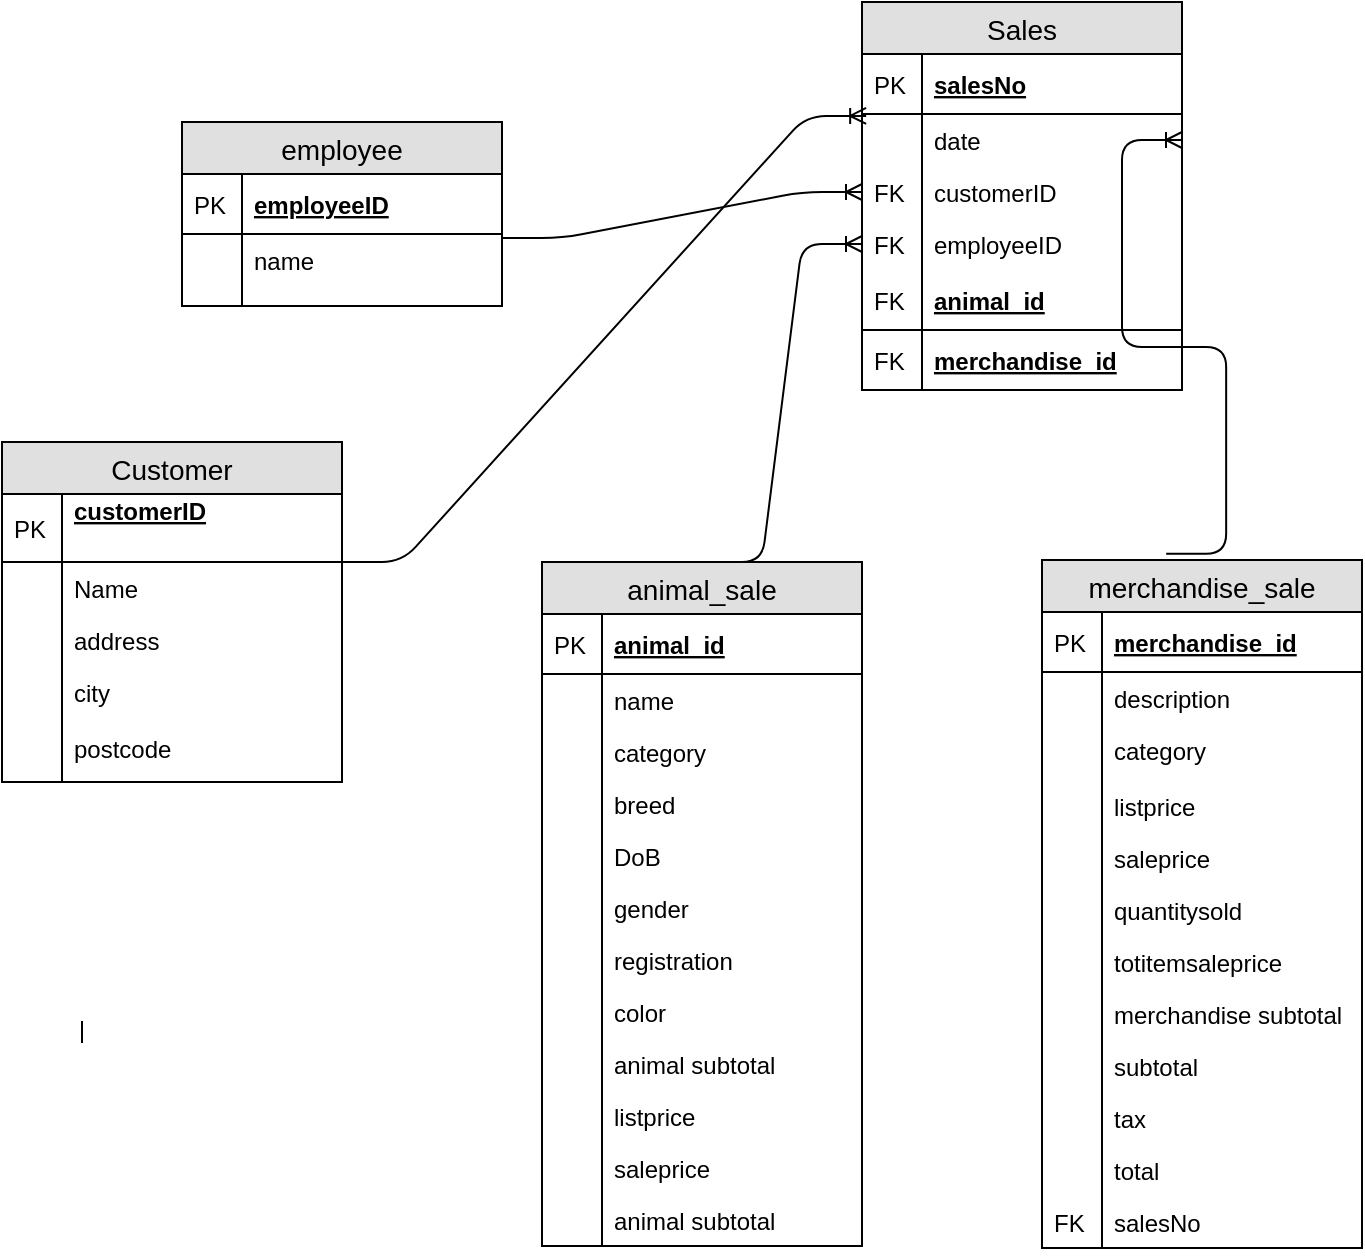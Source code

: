 <mxfile version="12.5.3" type="device"><diagram id="j_NuL5c5uJ3YKDHgTJlL" name="Page-1"><mxGraphModel dx="1043" dy="703" grid="1" gridSize="10" guides="1" tooltips="1" connect="1" arrows="1" fold="1" page="1" pageScale="1" pageWidth="827" pageHeight="1169" math="0" shadow="0"><root><mxCell id="0"/><mxCell id="1" parent="0"/><mxCell id="MRcP5F7fg_fLgeBPVOdE-1" value="Sales" style="swimlane;fontStyle=0;childLayout=stackLayout;horizontal=1;startSize=26;fillColor=#e0e0e0;horizontalStack=0;resizeParent=1;resizeParentMax=0;resizeLast=0;collapsible=1;marginBottom=0;swimlaneFillColor=#ffffff;align=center;fontSize=14;" parent="1" vertex="1"><mxGeometry x="480" y="10" width="160" height="194" as="geometry"/></mxCell><mxCell id="MRcP5F7fg_fLgeBPVOdE-2" value="salesNo" style="shape=partialRectangle;top=0;left=0;right=0;bottom=1;align=left;verticalAlign=middle;fillColor=none;spacingLeft=34;spacingRight=4;overflow=hidden;rotatable=0;points=[[0,0.5],[1,0.5]];portConstraint=eastwest;dropTarget=0;fontStyle=5;fontSize=12;" parent="MRcP5F7fg_fLgeBPVOdE-1" vertex="1"><mxGeometry y="26" width="160" height="30" as="geometry"/></mxCell><mxCell id="MRcP5F7fg_fLgeBPVOdE-3" value="PK" style="shape=partialRectangle;top=0;left=0;bottom=0;fillColor=none;align=left;verticalAlign=middle;spacingLeft=4;spacingRight=4;overflow=hidden;rotatable=0;points=[];portConstraint=eastwest;part=1;fontSize=12;" parent="MRcP5F7fg_fLgeBPVOdE-2" vertex="1" connectable="0"><mxGeometry width="30" height="30" as="geometry"/></mxCell><mxCell id="MRcP5F7fg_fLgeBPVOdE-4" value="date" style="shape=partialRectangle;top=0;left=0;right=0;bottom=0;align=left;verticalAlign=top;fillColor=none;spacingLeft=34;spacingRight=4;overflow=hidden;rotatable=0;points=[[0,0.5],[1,0.5]];portConstraint=eastwest;dropTarget=0;fontSize=12;" parent="MRcP5F7fg_fLgeBPVOdE-1" vertex="1"><mxGeometry y="56" width="160" height="26" as="geometry"/></mxCell><mxCell id="MRcP5F7fg_fLgeBPVOdE-5" value="" style="shape=partialRectangle;top=0;left=0;bottom=0;fillColor=none;align=left;verticalAlign=top;spacingLeft=4;spacingRight=4;overflow=hidden;rotatable=0;points=[];portConstraint=eastwest;part=1;fontSize=12;" parent="MRcP5F7fg_fLgeBPVOdE-4" vertex="1" connectable="0"><mxGeometry width="30" height="26" as="geometry"/></mxCell><mxCell id="MRcP5F7fg_fLgeBPVOdE-114" value="customerID" style="shape=partialRectangle;top=0;left=0;right=0;bottom=0;align=left;verticalAlign=top;fillColor=none;spacingLeft=34;spacingRight=4;overflow=hidden;rotatable=0;points=[[0,0.5],[1,0.5]];portConstraint=eastwest;dropTarget=0;fontSize=12;" parent="MRcP5F7fg_fLgeBPVOdE-1" vertex="1"><mxGeometry y="82" width="160" height="26" as="geometry"/></mxCell><mxCell id="MRcP5F7fg_fLgeBPVOdE-115" value="FK" style="shape=partialRectangle;top=0;left=0;bottom=0;fillColor=none;align=left;verticalAlign=top;spacingLeft=4;spacingRight=4;overflow=hidden;rotatable=0;points=[];portConstraint=eastwest;part=1;fontSize=12;" parent="MRcP5F7fg_fLgeBPVOdE-114" vertex="1" connectable="0"><mxGeometry width="30" height="26" as="geometry"/></mxCell><mxCell id="MRcP5F7fg_fLgeBPVOdE-117" value="employeeID" style="shape=partialRectangle;top=0;left=0;right=0;bottom=0;align=left;verticalAlign=top;fillColor=none;spacingLeft=34;spacingRight=4;overflow=hidden;rotatable=0;points=[[0,0.5],[1,0.5]];portConstraint=eastwest;dropTarget=0;fontSize=12;" parent="MRcP5F7fg_fLgeBPVOdE-1" vertex="1"><mxGeometry y="108" width="160" height="26" as="geometry"/></mxCell><mxCell id="MRcP5F7fg_fLgeBPVOdE-118" value="FK" style="shape=partialRectangle;top=0;left=0;bottom=0;fillColor=none;align=left;verticalAlign=top;spacingLeft=4;spacingRight=4;overflow=hidden;rotatable=0;points=[];portConstraint=eastwest;part=1;fontSize=12;" parent="MRcP5F7fg_fLgeBPVOdE-117" vertex="1" connectable="0"><mxGeometry width="30" height="26" as="geometry"/></mxCell><mxCell id="c652WcwLyMARkClxKuyc-3" value="animal_id" style="shape=partialRectangle;top=0;left=0;right=0;bottom=1;align=left;verticalAlign=middle;fillColor=none;spacingLeft=34;spacingRight=4;overflow=hidden;rotatable=0;points=[[0,0.5],[1,0.5]];portConstraint=eastwest;dropTarget=0;fontStyle=5;fontSize=12;" vertex="1" parent="MRcP5F7fg_fLgeBPVOdE-1"><mxGeometry y="134" width="160" height="30" as="geometry"/></mxCell><mxCell id="c652WcwLyMARkClxKuyc-4" value="FK" style="shape=partialRectangle;top=0;left=0;bottom=0;fillColor=none;align=left;verticalAlign=middle;spacingLeft=4;spacingRight=4;overflow=hidden;rotatable=0;points=[];portConstraint=eastwest;part=1;fontSize=12;" vertex="1" connectable="0" parent="c652WcwLyMARkClxKuyc-3"><mxGeometry width="30" height="30" as="geometry"/></mxCell><mxCell id="c652WcwLyMARkClxKuyc-5" value="merchandise_id" style="shape=partialRectangle;top=0;left=0;right=0;bottom=1;align=left;verticalAlign=middle;fillColor=none;spacingLeft=34;spacingRight=4;overflow=hidden;rotatable=0;points=[[0,0.5],[1,0.5]];portConstraint=eastwest;dropTarget=0;fontStyle=5;fontSize=12;" vertex="1" parent="MRcP5F7fg_fLgeBPVOdE-1"><mxGeometry y="164" width="160" height="30" as="geometry"/></mxCell><mxCell id="c652WcwLyMARkClxKuyc-6" value="FK" style="shape=partialRectangle;top=0;left=0;bottom=0;fillColor=none;align=left;verticalAlign=middle;spacingLeft=4;spacingRight=4;overflow=hidden;rotatable=0;points=[];portConstraint=eastwest;part=1;fontSize=12;" vertex="1" connectable="0" parent="c652WcwLyMARkClxKuyc-5"><mxGeometry width="30" height="30" as="geometry"/></mxCell><mxCell id="MRcP5F7fg_fLgeBPVOdE-12" value="Customer" style="swimlane;fontStyle=0;childLayout=stackLayout;horizontal=1;startSize=26;fillColor=#e0e0e0;horizontalStack=0;resizeParent=1;resizeParentMax=0;resizeLast=0;collapsible=1;marginBottom=0;swimlaneFillColor=#ffffff;align=center;fontSize=14;" parent="1" vertex="1"><mxGeometry x="50" y="230" width="170" height="170" as="geometry"/></mxCell><mxCell id="MRcP5F7fg_fLgeBPVOdE-13" value="customerID&#10;&#10;" style="shape=partialRectangle;top=0;left=0;right=0;bottom=1;align=left;verticalAlign=middle;fillColor=none;spacingLeft=34;spacingRight=4;overflow=hidden;rotatable=0;points=[[0,0.5],[1,0.5]];portConstraint=eastwest;dropTarget=0;fontStyle=5;fontSize=12;" parent="MRcP5F7fg_fLgeBPVOdE-12" vertex="1"><mxGeometry y="26" width="170" height="34" as="geometry"/></mxCell><mxCell id="MRcP5F7fg_fLgeBPVOdE-14" value="PK" style="shape=partialRectangle;top=0;left=0;bottom=0;fillColor=none;align=left;verticalAlign=middle;spacingLeft=4;spacingRight=4;overflow=hidden;rotatable=0;points=[];portConstraint=eastwest;part=1;fontSize=12;" parent="MRcP5F7fg_fLgeBPVOdE-13" vertex="1" connectable="0"><mxGeometry width="30" height="34" as="geometry"/></mxCell><mxCell id="MRcP5F7fg_fLgeBPVOdE-15" value="Name&#10;&#10;" style="shape=partialRectangle;top=0;left=0;right=0;bottom=0;align=left;verticalAlign=top;fillColor=none;spacingLeft=34;spacingRight=4;overflow=hidden;rotatable=0;points=[[0,0.5],[1,0.5]];portConstraint=eastwest;dropTarget=0;fontSize=12;" parent="MRcP5F7fg_fLgeBPVOdE-12" vertex="1"><mxGeometry y="60" width="170" height="26" as="geometry"/></mxCell><mxCell id="MRcP5F7fg_fLgeBPVOdE-16" value="" style="shape=partialRectangle;top=0;left=0;bottom=0;fillColor=none;align=left;verticalAlign=top;spacingLeft=4;spacingRight=4;overflow=hidden;rotatable=0;points=[];portConstraint=eastwest;part=1;fontSize=12;" parent="MRcP5F7fg_fLgeBPVOdE-15" vertex="1" connectable="0"><mxGeometry width="30" height="26" as="geometry"/></mxCell><mxCell id="MRcP5F7fg_fLgeBPVOdE-17" value="address" style="shape=partialRectangle;top=0;left=0;right=0;bottom=0;align=left;verticalAlign=top;fillColor=none;spacingLeft=34;spacingRight=4;overflow=hidden;rotatable=0;points=[[0,0.5],[1,0.5]];portConstraint=eastwest;dropTarget=0;fontSize=12;" parent="MRcP5F7fg_fLgeBPVOdE-12" vertex="1"><mxGeometry y="86" width="170" height="26" as="geometry"/></mxCell><mxCell id="MRcP5F7fg_fLgeBPVOdE-18" value="" style="shape=partialRectangle;top=0;left=0;bottom=0;fillColor=none;align=left;verticalAlign=top;spacingLeft=4;spacingRight=4;overflow=hidden;rotatable=0;points=[];portConstraint=eastwest;part=1;fontSize=12;" parent="MRcP5F7fg_fLgeBPVOdE-17" vertex="1" connectable="0"><mxGeometry width="30" height="26" as="geometry"/></mxCell><mxCell id="MRcP5F7fg_fLgeBPVOdE-19" value="city&#10;&#10;postcode" style="shape=partialRectangle;top=0;left=0;right=0;bottom=0;align=left;verticalAlign=top;fillColor=none;spacingLeft=34;spacingRight=4;overflow=hidden;rotatable=0;points=[[0,0.5],[1,0.5]];portConstraint=eastwest;dropTarget=0;fontSize=12;" parent="MRcP5F7fg_fLgeBPVOdE-12" vertex="1"><mxGeometry y="112" width="170" height="58" as="geometry"/></mxCell><mxCell id="MRcP5F7fg_fLgeBPVOdE-20" value="" style="shape=partialRectangle;top=0;left=0;bottom=0;fillColor=none;align=left;verticalAlign=top;spacingLeft=4;spacingRight=4;overflow=hidden;rotatable=0;points=[];portConstraint=eastwest;part=1;fontSize=12;" parent="MRcP5F7fg_fLgeBPVOdE-19" vertex="1" connectable="0"><mxGeometry width="30" height="58" as="geometry"/></mxCell><mxCell id="MRcP5F7fg_fLgeBPVOdE-21" value="" style="shape=partialRectangle;top=0;left=0;right=0;bottom=0;align=left;verticalAlign=top;fillColor=none;spacingLeft=34;spacingRight=4;overflow=hidden;rotatable=0;points=[[0,0.5],[1,0.5]];portConstraint=eastwest;dropTarget=0;fontSize=12;" parent="1" vertex="1"><mxGeometry x="60" y="520" width="170" height="10" as="geometry"/></mxCell><mxCell id="MRcP5F7fg_fLgeBPVOdE-22" value="" style="shape=partialRectangle;top=0;left=0;bottom=0;fillColor=none;align=left;verticalAlign=top;spacingLeft=4;spacingRight=4;overflow=hidden;rotatable=0;points=[];portConstraint=eastwest;part=1;fontSize=12;" parent="MRcP5F7fg_fLgeBPVOdE-21" vertex="1" connectable="0"><mxGeometry width="30" height="10" as="geometry"/></mxCell><object label="employee" dd="" adfdf="" id="MRcP5F7fg_fLgeBPVOdE-26"><mxCell style="swimlane;fontStyle=0;childLayout=stackLayout;horizontal=1;startSize=26;fillColor=#e0e0e0;horizontalStack=0;resizeParent=1;resizeParentMax=0;resizeLast=0;collapsible=1;marginBottom=0;swimlaneFillColor=#ffffff;align=center;fontSize=14;" parent="1" vertex="1"><mxGeometry x="140" y="70" width="160" height="92" as="geometry"/></mxCell></object><mxCell id="MRcP5F7fg_fLgeBPVOdE-27" value="employeeID" style="shape=partialRectangle;top=0;left=0;right=0;bottom=1;align=left;verticalAlign=middle;fillColor=none;spacingLeft=34;spacingRight=4;overflow=hidden;rotatable=0;points=[[0,0.5],[1,0.5]];portConstraint=eastwest;dropTarget=0;fontStyle=5;fontSize=12;" parent="MRcP5F7fg_fLgeBPVOdE-26" vertex="1"><mxGeometry y="26" width="160" height="30" as="geometry"/></mxCell><mxCell id="MRcP5F7fg_fLgeBPVOdE-28" value="PK" style="shape=partialRectangle;top=0;left=0;bottom=0;fillColor=none;align=left;verticalAlign=middle;spacingLeft=4;spacingRight=4;overflow=hidden;rotatable=0;points=[];portConstraint=eastwest;part=1;fontSize=12;" parent="MRcP5F7fg_fLgeBPVOdE-27" vertex="1" connectable="0"><mxGeometry width="30" height="30" as="geometry"/></mxCell><mxCell id="MRcP5F7fg_fLgeBPVOdE-29" value="name" style="shape=partialRectangle;top=0;left=0;right=0;bottom=0;align=left;verticalAlign=top;fillColor=none;spacingLeft=34;spacingRight=4;overflow=hidden;rotatable=0;points=[[0,0.5],[1,0.5]];portConstraint=eastwest;dropTarget=0;fontSize=12;" parent="MRcP5F7fg_fLgeBPVOdE-26" vertex="1"><mxGeometry y="56" width="160" height="26" as="geometry"/></mxCell><mxCell id="MRcP5F7fg_fLgeBPVOdE-30" value="" style="shape=partialRectangle;top=0;left=0;bottom=0;fillColor=none;align=left;verticalAlign=top;spacingLeft=4;spacingRight=4;overflow=hidden;rotatable=0;points=[];portConstraint=eastwest;part=1;fontSize=12;" parent="MRcP5F7fg_fLgeBPVOdE-29" vertex="1" connectable="0"><mxGeometry width="30" height="26" as="geometry"/></mxCell><mxCell id="MRcP5F7fg_fLgeBPVOdE-35" value="" style="shape=partialRectangle;top=0;left=0;right=0;bottom=0;align=left;verticalAlign=top;fillColor=none;spacingLeft=34;spacingRight=4;overflow=hidden;rotatable=0;points=[[0,0.5],[1,0.5]];portConstraint=eastwest;dropTarget=0;fontSize=12;" parent="MRcP5F7fg_fLgeBPVOdE-26" vertex="1"><mxGeometry y="82" width="160" height="10" as="geometry"/></mxCell><mxCell id="MRcP5F7fg_fLgeBPVOdE-36" value="" style="shape=partialRectangle;top=0;left=0;bottom=0;fillColor=none;align=left;verticalAlign=top;spacingLeft=4;spacingRight=4;overflow=hidden;rotatable=0;points=[];portConstraint=eastwest;part=1;fontSize=12;" parent="MRcP5F7fg_fLgeBPVOdE-35" vertex="1" connectable="0"><mxGeometry width="30" height="10" as="geometry"/></mxCell><mxCell id="MRcP5F7fg_fLgeBPVOdE-37" value="animal_sale" style="swimlane;fontStyle=0;childLayout=stackLayout;horizontal=1;startSize=26;fillColor=#e0e0e0;horizontalStack=0;resizeParent=1;resizeParentMax=0;resizeLast=0;collapsible=1;marginBottom=0;swimlaneFillColor=#ffffff;align=center;fontSize=14;" parent="1" vertex="1"><mxGeometry x="320" y="290" width="160" height="342" as="geometry"/></mxCell><mxCell id="MRcP5F7fg_fLgeBPVOdE-38" value="animal_id" style="shape=partialRectangle;top=0;left=0;right=0;bottom=1;align=left;verticalAlign=middle;fillColor=none;spacingLeft=34;spacingRight=4;overflow=hidden;rotatable=0;points=[[0,0.5],[1,0.5]];portConstraint=eastwest;dropTarget=0;fontStyle=5;fontSize=12;" parent="MRcP5F7fg_fLgeBPVOdE-37" vertex="1"><mxGeometry y="26" width="160" height="30" as="geometry"/></mxCell><mxCell id="MRcP5F7fg_fLgeBPVOdE-39" value="PK" style="shape=partialRectangle;top=0;left=0;bottom=0;fillColor=none;align=left;verticalAlign=middle;spacingLeft=4;spacingRight=4;overflow=hidden;rotatable=0;points=[];portConstraint=eastwest;part=1;fontSize=12;" parent="MRcP5F7fg_fLgeBPVOdE-38" vertex="1" connectable="0"><mxGeometry width="30" height="30" as="geometry"/></mxCell><mxCell id="MRcP5F7fg_fLgeBPVOdE-40" value="name" style="shape=partialRectangle;top=0;left=0;right=0;bottom=0;align=left;verticalAlign=top;fillColor=none;spacingLeft=34;spacingRight=4;overflow=hidden;rotatable=0;points=[[0,0.5],[1,0.5]];portConstraint=eastwest;dropTarget=0;fontSize=12;" parent="MRcP5F7fg_fLgeBPVOdE-37" vertex="1"><mxGeometry y="56" width="160" height="26" as="geometry"/></mxCell><mxCell id="MRcP5F7fg_fLgeBPVOdE-41" value="" style="shape=partialRectangle;top=0;left=0;bottom=0;fillColor=none;align=left;verticalAlign=top;spacingLeft=4;spacingRight=4;overflow=hidden;rotatable=0;points=[];portConstraint=eastwest;part=1;fontSize=12;" parent="MRcP5F7fg_fLgeBPVOdE-40" vertex="1" connectable="0"><mxGeometry width="30" height="26" as="geometry"/></mxCell><mxCell id="MRcP5F7fg_fLgeBPVOdE-42" value="category" style="shape=partialRectangle;top=0;left=0;right=0;bottom=0;align=left;verticalAlign=top;fillColor=none;spacingLeft=34;spacingRight=4;overflow=hidden;rotatable=0;points=[[0,0.5],[1,0.5]];portConstraint=eastwest;dropTarget=0;fontSize=12;" parent="MRcP5F7fg_fLgeBPVOdE-37" vertex="1"><mxGeometry y="82" width="160" height="26" as="geometry"/></mxCell><mxCell id="MRcP5F7fg_fLgeBPVOdE-43" value="" style="shape=partialRectangle;top=0;left=0;bottom=0;fillColor=none;align=left;verticalAlign=top;spacingLeft=4;spacingRight=4;overflow=hidden;rotatable=0;points=[];portConstraint=eastwest;part=1;fontSize=12;" parent="MRcP5F7fg_fLgeBPVOdE-42" vertex="1" connectable="0"><mxGeometry width="30" height="26" as="geometry"/></mxCell><mxCell id="MRcP5F7fg_fLgeBPVOdE-44" value="breed" style="shape=partialRectangle;top=0;left=0;right=0;bottom=0;align=left;verticalAlign=top;fillColor=none;spacingLeft=34;spacingRight=4;overflow=hidden;rotatable=0;points=[[0,0.5],[1,0.5]];portConstraint=eastwest;dropTarget=0;fontSize=12;" parent="MRcP5F7fg_fLgeBPVOdE-37" vertex="1"><mxGeometry y="108" width="160" height="26" as="geometry"/></mxCell><mxCell id="MRcP5F7fg_fLgeBPVOdE-45" value="" style="shape=partialRectangle;top=0;left=0;bottom=0;fillColor=none;align=left;verticalAlign=top;spacingLeft=4;spacingRight=4;overflow=hidden;rotatable=0;points=[];portConstraint=eastwest;part=1;fontSize=12;" parent="MRcP5F7fg_fLgeBPVOdE-44" vertex="1" connectable="0"><mxGeometry width="30" height="26" as="geometry"/></mxCell><mxCell id="MRcP5F7fg_fLgeBPVOdE-48" value="DoB" style="shape=partialRectangle;top=0;left=0;right=0;bottom=0;align=left;verticalAlign=top;fillColor=none;spacingLeft=34;spacingRight=4;overflow=hidden;rotatable=0;points=[[0,0.5],[1,0.5]];portConstraint=eastwest;dropTarget=0;fontSize=12;" parent="MRcP5F7fg_fLgeBPVOdE-37" vertex="1"><mxGeometry y="134" width="160" height="26" as="geometry"/></mxCell><mxCell id="MRcP5F7fg_fLgeBPVOdE-49" value="" style="shape=partialRectangle;top=0;left=0;bottom=0;fillColor=none;align=left;verticalAlign=top;spacingLeft=4;spacingRight=4;overflow=hidden;rotatable=0;points=[];portConstraint=eastwest;part=1;fontSize=12;" parent="MRcP5F7fg_fLgeBPVOdE-48" vertex="1" connectable="0"><mxGeometry width="30" height="26" as="geometry"/></mxCell><mxCell id="MRcP5F7fg_fLgeBPVOdE-54" value="gender" style="shape=partialRectangle;top=0;left=0;right=0;bottom=0;align=left;verticalAlign=top;fillColor=none;spacingLeft=34;spacingRight=4;overflow=hidden;rotatable=0;points=[[0,0.5],[1,0.5]];portConstraint=eastwest;dropTarget=0;fontSize=12;" parent="MRcP5F7fg_fLgeBPVOdE-37" vertex="1"><mxGeometry y="160" width="160" height="26" as="geometry"/></mxCell><mxCell id="MRcP5F7fg_fLgeBPVOdE-55" value="" style="shape=partialRectangle;top=0;left=0;bottom=0;fillColor=none;align=left;verticalAlign=top;spacingLeft=4;spacingRight=4;overflow=hidden;rotatable=0;points=[];portConstraint=eastwest;part=1;fontSize=12;" parent="MRcP5F7fg_fLgeBPVOdE-54" vertex="1" connectable="0"><mxGeometry width="30" height="26" as="geometry"/></mxCell><mxCell id="MRcP5F7fg_fLgeBPVOdE-52" value="registration" style="shape=partialRectangle;top=0;left=0;right=0;bottom=0;align=left;verticalAlign=top;fillColor=none;spacingLeft=34;spacingRight=4;overflow=hidden;rotatable=0;points=[[0,0.5],[1,0.5]];portConstraint=eastwest;dropTarget=0;fontSize=12;" parent="MRcP5F7fg_fLgeBPVOdE-37" vertex="1"><mxGeometry y="186" width="160" height="26" as="geometry"/></mxCell><mxCell id="MRcP5F7fg_fLgeBPVOdE-53" value="" style="shape=partialRectangle;top=0;left=0;bottom=0;fillColor=none;align=left;verticalAlign=top;spacingLeft=4;spacingRight=4;overflow=hidden;rotatable=0;points=[];portConstraint=eastwest;part=1;fontSize=12;" parent="MRcP5F7fg_fLgeBPVOdE-52" vertex="1" connectable="0"><mxGeometry width="30" height="26" as="geometry"/></mxCell><mxCell id="MRcP5F7fg_fLgeBPVOdE-56" value="color" style="shape=partialRectangle;top=0;left=0;right=0;bottom=0;align=left;verticalAlign=top;fillColor=none;spacingLeft=34;spacingRight=4;overflow=hidden;rotatable=0;points=[[0,0.5],[1,0.5]];portConstraint=eastwest;dropTarget=0;fontSize=12;" parent="MRcP5F7fg_fLgeBPVOdE-37" vertex="1"><mxGeometry y="212" width="160" height="26" as="geometry"/></mxCell><mxCell id="MRcP5F7fg_fLgeBPVOdE-57" value="" style="shape=partialRectangle;top=0;left=0;bottom=0;fillColor=none;align=left;verticalAlign=top;spacingLeft=4;spacingRight=4;overflow=hidden;rotatable=0;points=[];portConstraint=eastwest;part=1;fontSize=12;" parent="MRcP5F7fg_fLgeBPVOdE-56" vertex="1" connectable="0"><mxGeometry width="30" height="26" as="geometry"/></mxCell><mxCell id="MRcP5F7fg_fLgeBPVOdE-58" value="animal subtotal" style="shape=partialRectangle;top=0;left=0;right=0;bottom=0;align=left;verticalAlign=top;fillColor=none;spacingLeft=34;spacingRight=4;overflow=hidden;rotatable=0;points=[[0,0.5],[1,0.5]];portConstraint=eastwest;dropTarget=0;fontSize=12;" parent="MRcP5F7fg_fLgeBPVOdE-37" vertex="1"><mxGeometry y="238" width="160" height="26" as="geometry"/></mxCell><mxCell id="MRcP5F7fg_fLgeBPVOdE-59" value="" style="shape=partialRectangle;top=0;left=0;bottom=0;fillColor=none;align=left;verticalAlign=top;spacingLeft=4;spacingRight=4;overflow=hidden;rotatable=0;points=[];portConstraint=eastwest;part=1;fontSize=12;" parent="MRcP5F7fg_fLgeBPVOdE-58" vertex="1" connectable="0"><mxGeometry width="30" height="26" as="geometry"/></mxCell><mxCell id="MRcP5F7fg_fLgeBPVOdE-60" value="listprice" style="shape=partialRectangle;top=0;left=0;right=0;bottom=0;align=left;verticalAlign=top;fillColor=none;spacingLeft=34;spacingRight=4;overflow=hidden;rotatable=0;points=[[0,0.5],[1,0.5]];portConstraint=eastwest;dropTarget=0;fontSize=12;" parent="MRcP5F7fg_fLgeBPVOdE-37" vertex="1"><mxGeometry y="264" width="160" height="26" as="geometry"/></mxCell><mxCell id="MRcP5F7fg_fLgeBPVOdE-61" value="" style="shape=partialRectangle;top=0;left=0;bottom=0;fillColor=none;align=left;verticalAlign=top;spacingLeft=4;spacingRight=4;overflow=hidden;rotatable=0;points=[];portConstraint=eastwest;part=1;fontSize=12;" parent="MRcP5F7fg_fLgeBPVOdE-60" vertex="1" connectable="0"><mxGeometry width="30" height="26" as="geometry"/></mxCell><mxCell id="MRcP5F7fg_fLgeBPVOdE-62" value="saleprice" style="shape=partialRectangle;top=0;left=0;right=0;bottom=0;align=left;verticalAlign=top;fillColor=none;spacingLeft=34;spacingRight=4;overflow=hidden;rotatable=0;points=[[0,0.5],[1,0.5]];portConstraint=eastwest;dropTarget=0;fontSize=12;" parent="MRcP5F7fg_fLgeBPVOdE-37" vertex="1"><mxGeometry y="290" width="160" height="26" as="geometry"/></mxCell><mxCell id="MRcP5F7fg_fLgeBPVOdE-63" value="" style="shape=partialRectangle;top=0;left=0;bottom=0;fillColor=none;align=left;verticalAlign=top;spacingLeft=4;spacingRight=4;overflow=hidden;rotatable=0;points=[];portConstraint=eastwest;part=1;fontSize=12;" parent="MRcP5F7fg_fLgeBPVOdE-62" vertex="1" connectable="0"><mxGeometry width="30" height="26" as="geometry"/></mxCell><mxCell id="MRcP5F7fg_fLgeBPVOdE-109" value="animal subtotal" style="shape=partialRectangle;top=0;left=0;right=0;bottom=0;align=left;verticalAlign=top;fillColor=none;spacingLeft=34;spacingRight=4;overflow=hidden;rotatable=0;points=[[0,0.5],[1,0.5]];portConstraint=eastwest;dropTarget=0;fontSize=12;" parent="MRcP5F7fg_fLgeBPVOdE-37" vertex="1"><mxGeometry y="316" width="160" height="26" as="geometry"/></mxCell><mxCell id="MRcP5F7fg_fLgeBPVOdE-110" value="" style="shape=partialRectangle;top=0;left=0;bottom=0;fillColor=none;align=left;verticalAlign=top;spacingLeft=4;spacingRight=4;overflow=hidden;rotatable=0;points=[];portConstraint=eastwest;part=1;fontSize=12;" parent="MRcP5F7fg_fLgeBPVOdE-109" vertex="1" connectable="0"><mxGeometry width="30" height="26" as="geometry"/></mxCell><mxCell id="MRcP5F7fg_fLgeBPVOdE-75" value="merchandise_sale" style="swimlane;fontStyle=0;childLayout=stackLayout;horizontal=1;startSize=26;fillColor=#e0e0e0;horizontalStack=0;resizeParent=1;resizeParentMax=0;resizeLast=0;collapsible=1;marginBottom=0;swimlaneFillColor=#ffffff;align=center;fontSize=14;" parent="1" vertex="1"><mxGeometry x="570" y="289" width="160" height="344" as="geometry"/></mxCell><mxCell id="MRcP5F7fg_fLgeBPVOdE-76" value="merchandise_id" style="shape=partialRectangle;top=0;left=0;right=0;bottom=1;align=left;verticalAlign=middle;fillColor=none;spacingLeft=34;spacingRight=4;overflow=hidden;rotatable=0;points=[[0,0.5],[1,0.5]];portConstraint=eastwest;dropTarget=0;fontStyle=5;fontSize=12;" parent="MRcP5F7fg_fLgeBPVOdE-75" vertex="1"><mxGeometry y="26" width="160" height="30" as="geometry"/></mxCell><mxCell id="MRcP5F7fg_fLgeBPVOdE-77" value="PK" style="shape=partialRectangle;top=0;left=0;bottom=0;fillColor=none;align=left;verticalAlign=middle;spacingLeft=4;spacingRight=4;overflow=hidden;rotatable=0;points=[];portConstraint=eastwest;part=1;fontSize=12;" parent="MRcP5F7fg_fLgeBPVOdE-76" vertex="1" connectable="0"><mxGeometry width="30" height="30" as="geometry"/></mxCell><mxCell id="MRcP5F7fg_fLgeBPVOdE-78" value="description" style="shape=partialRectangle;top=0;left=0;right=0;bottom=0;align=left;verticalAlign=top;fillColor=none;spacingLeft=34;spacingRight=4;overflow=hidden;rotatable=0;points=[[0,0.5],[1,0.5]];portConstraint=eastwest;dropTarget=0;fontSize=12;" parent="MRcP5F7fg_fLgeBPVOdE-75" vertex="1"><mxGeometry y="56" width="160" height="26" as="geometry"/></mxCell><mxCell id="MRcP5F7fg_fLgeBPVOdE-79" value="" style="shape=partialRectangle;top=0;left=0;bottom=0;fillColor=none;align=left;verticalAlign=top;spacingLeft=4;spacingRight=4;overflow=hidden;rotatable=0;points=[];portConstraint=eastwest;part=1;fontSize=12;" parent="MRcP5F7fg_fLgeBPVOdE-78" vertex="1" connectable="0"><mxGeometry width="30" height="26" as="geometry"/></mxCell><mxCell id="MRcP5F7fg_fLgeBPVOdE-80" value="category" style="shape=partialRectangle;top=0;left=0;right=0;bottom=0;align=left;verticalAlign=top;fillColor=none;spacingLeft=34;spacingRight=4;overflow=hidden;rotatable=0;points=[[0,0.5],[1,0.5]];portConstraint=eastwest;dropTarget=0;fontSize=12;" parent="MRcP5F7fg_fLgeBPVOdE-75" vertex="1"><mxGeometry y="82" width="160" height="28" as="geometry"/></mxCell><mxCell id="MRcP5F7fg_fLgeBPVOdE-81" value="" style="shape=partialRectangle;top=0;left=0;bottom=0;fillColor=none;align=left;verticalAlign=top;spacingLeft=4;spacingRight=4;overflow=hidden;rotatable=0;points=[];portConstraint=eastwest;part=1;fontSize=12;" parent="MRcP5F7fg_fLgeBPVOdE-80" vertex="1" connectable="0"><mxGeometry width="30" height="28" as="geometry"/></mxCell><mxCell id="MRcP5F7fg_fLgeBPVOdE-82" value="listprice" style="shape=partialRectangle;top=0;left=0;right=0;bottom=0;align=left;verticalAlign=top;fillColor=none;spacingLeft=34;spacingRight=4;overflow=hidden;rotatable=0;points=[[0,0.5],[1,0.5]];portConstraint=eastwest;dropTarget=0;fontSize=12;" parent="MRcP5F7fg_fLgeBPVOdE-75" vertex="1"><mxGeometry y="110" width="160" height="26" as="geometry"/></mxCell><mxCell id="MRcP5F7fg_fLgeBPVOdE-83" value="" style="shape=partialRectangle;top=0;left=0;bottom=0;fillColor=none;align=left;verticalAlign=top;spacingLeft=4;spacingRight=4;overflow=hidden;rotatable=0;points=[];portConstraint=eastwest;part=1;fontSize=12;" parent="MRcP5F7fg_fLgeBPVOdE-82" vertex="1" connectable="0"><mxGeometry width="30" height="26" as="geometry"/></mxCell><mxCell id="MRcP5F7fg_fLgeBPVOdE-90" value="saleprice" style="shape=partialRectangle;top=0;left=0;right=0;bottom=0;align=left;verticalAlign=top;fillColor=none;spacingLeft=34;spacingRight=4;overflow=hidden;rotatable=0;points=[[0,0.5],[1,0.5]];portConstraint=eastwest;dropTarget=0;fontSize=12;" parent="MRcP5F7fg_fLgeBPVOdE-75" vertex="1"><mxGeometry y="136" width="160" height="26" as="geometry"/></mxCell><mxCell id="MRcP5F7fg_fLgeBPVOdE-91" value="" style="shape=partialRectangle;top=0;left=0;bottom=0;fillColor=none;align=left;verticalAlign=top;spacingLeft=4;spacingRight=4;overflow=hidden;rotatable=0;points=[];portConstraint=eastwest;part=1;fontSize=12;" parent="MRcP5F7fg_fLgeBPVOdE-90" vertex="1" connectable="0"><mxGeometry width="30" height="26" as="geometry"/></mxCell><mxCell id="MRcP5F7fg_fLgeBPVOdE-92" value="quantitysold" style="shape=partialRectangle;top=0;left=0;right=0;bottom=0;align=left;verticalAlign=top;fillColor=none;spacingLeft=34;spacingRight=4;overflow=hidden;rotatable=0;points=[[0,0.5],[1,0.5]];portConstraint=eastwest;dropTarget=0;fontSize=12;" parent="MRcP5F7fg_fLgeBPVOdE-75" vertex="1"><mxGeometry y="162" width="160" height="26" as="geometry"/></mxCell><mxCell id="MRcP5F7fg_fLgeBPVOdE-93" value="" style="shape=partialRectangle;top=0;left=0;bottom=0;fillColor=none;align=left;verticalAlign=top;spacingLeft=4;spacingRight=4;overflow=hidden;rotatable=0;points=[];portConstraint=eastwest;part=1;fontSize=12;" parent="MRcP5F7fg_fLgeBPVOdE-92" vertex="1" connectable="0"><mxGeometry width="30" height="26" as="geometry"/></mxCell><mxCell id="MRcP5F7fg_fLgeBPVOdE-100" value="totitemsaleprice" style="shape=partialRectangle;top=0;left=0;right=0;bottom=0;align=left;verticalAlign=top;fillColor=none;spacingLeft=34;spacingRight=4;overflow=hidden;rotatable=0;points=[[0,0.5],[1,0.5]];portConstraint=eastwest;dropTarget=0;fontSize=12;" parent="MRcP5F7fg_fLgeBPVOdE-75" vertex="1"><mxGeometry y="188" width="160" height="26" as="geometry"/></mxCell><mxCell id="MRcP5F7fg_fLgeBPVOdE-101" value="" style="shape=partialRectangle;top=0;left=0;bottom=0;fillColor=none;align=left;verticalAlign=top;spacingLeft=4;spacingRight=4;overflow=hidden;rotatable=0;points=[];portConstraint=eastwest;part=1;fontSize=12;" parent="MRcP5F7fg_fLgeBPVOdE-100" vertex="1" connectable="0"><mxGeometry width="30" height="26" as="geometry"/></mxCell><mxCell id="MRcP5F7fg_fLgeBPVOdE-98" value="merchandise subtotal" style="shape=partialRectangle;top=0;left=0;right=0;bottom=0;align=left;verticalAlign=top;fillColor=none;spacingLeft=34;spacingRight=4;overflow=hidden;rotatable=0;points=[[0,0.5],[1,0.5]];portConstraint=eastwest;dropTarget=0;fontSize=12;" parent="MRcP5F7fg_fLgeBPVOdE-75" vertex="1"><mxGeometry y="214" width="160" height="26" as="geometry"/></mxCell><mxCell id="MRcP5F7fg_fLgeBPVOdE-99" value="" style="shape=partialRectangle;top=0;left=0;bottom=0;fillColor=none;align=left;verticalAlign=top;spacingLeft=4;spacingRight=4;overflow=hidden;rotatable=0;points=[];portConstraint=eastwest;part=1;fontSize=12;" parent="MRcP5F7fg_fLgeBPVOdE-98" vertex="1" connectable="0"><mxGeometry width="30" height="26" as="geometry"/></mxCell><mxCell id="MRcP5F7fg_fLgeBPVOdE-96" value="subtotal" style="shape=partialRectangle;top=0;left=0;right=0;bottom=0;align=left;verticalAlign=top;fillColor=none;spacingLeft=34;spacingRight=4;overflow=hidden;rotatable=0;points=[[0,0.5],[1,0.5]];portConstraint=eastwest;dropTarget=0;fontSize=12;" parent="MRcP5F7fg_fLgeBPVOdE-75" vertex="1"><mxGeometry y="240" width="160" height="26" as="geometry"/></mxCell><mxCell id="MRcP5F7fg_fLgeBPVOdE-97" value="" style="shape=partialRectangle;top=0;left=0;bottom=0;fillColor=none;align=left;verticalAlign=top;spacingLeft=4;spacingRight=4;overflow=hidden;rotatable=0;points=[];portConstraint=eastwest;part=1;fontSize=12;" parent="MRcP5F7fg_fLgeBPVOdE-96" vertex="1" connectable="0"><mxGeometry width="30" height="26" as="geometry"/></mxCell><mxCell id="MRcP5F7fg_fLgeBPVOdE-94" value="tax" style="shape=partialRectangle;top=0;left=0;right=0;bottom=0;align=left;verticalAlign=top;fillColor=none;spacingLeft=34;spacingRight=4;overflow=hidden;rotatable=0;points=[[0,0.5],[1,0.5]];portConstraint=eastwest;dropTarget=0;fontSize=12;" parent="MRcP5F7fg_fLgeBPVOdE-75" vertex="1"><mxGeometry y="266" width="160" height="26" as="geometry"/></mxCell><mxCell id="MRcP5F7fg_fLgeBPVOdE-95" value="" style="shape=partialRectangle;top=0;left=0;bottom=0;fillColor=none;align=left;verticalAlign=top;spacingLeft=4;spacingRight=4;overflow=hidden;rotatable=0;points=[];portConstraint=eastwest;part=1;fontSize=12;" parent="MRcP5F7fg_fLgeBPVOdE-94" vertex="1" connectable="0"><mxGeometry width="30" height="26" as="geometry"/></mxCell><mxCell id="MRcP5F7fg_fLgeBPVOdE-111" value="total" style="shape=partialRectangle;top=0;left=0;right=0;bottom=0;align=left;verticalAlign=top;fillColor=none;spacingLeft=34;spacingRight=4;overflow=hidden;rotatable=0;points=[[0,0.5],[1,0.5]];portConstraint=eastwest;dropTarget=0;fontSize=12;" parent="MRcP5F7fg_fLgeBPVOdE-75" vertex="1"><mxGeometry y="292" width="160" height="26" as="geometry"/></mxCell><mxCell id="MRcP5F7fg_fLgeBPVOdE-112" value="" style="shape=partialRectangle;top=0;left=0;bottom=0;fillColor=none;align=left;verticalAlign=top;spacingLeft=4;spacingRight=4;overflow=hidden;rotatable=0;points=[];portConstraint=eastwest;part=1;fontSize=12;" parent="MRcP5F7fg_fLgeBPVOdE-111" vertex="1" connectable="0"><mxGeometry width="30" height="26" as="geometry"/></mxCell><mxCell id="MRcP5F7fg_fLgeBPVOdE-102" value="salesNo" style="shape=partialRectangle;top=0;left=0;right=0;bottom=0;align=left;verticalAlign=top;fillColor=none;spacingLeft=34;spacingRight=4;overflow=hidden;rotatable=0;points=[[0,0.5],[1,0.5]];portConstraint=eastwest;dropTarget=0;fontSize=12;" parent="MRcP5F7fg_fLgeBPVOdE-75" vertex="1"><mxGeometry y="318" width="160" height="26" as="geometry"/></mxCell><mxCell id="MRcP5F7fg_fLgeBPVOdE-103" value="FK" style="shape=partialRectangle;top=0;left=0;bottom=0;fillColor=none;align=left;verticalAlign=top;spacingLeft=4;spacingRight=4;overflow=hidden;rotatable=0;points=[];portConstraint=eastwest;part=1;fontSize=12;" parent="MRcP5F7fg_fLgeBPVOdE-102" vertex="1" connectable="0"><mxGeometry width="30" height="26" as="geometry"/></mxCell><mxCell id="MRcP5F7fg_fLgeBPVOdE-113" value="" style="edgeStyle=entityRelationEdgeStyle;fontSize=12;html=1;endArrow=ERoneToMany;entryX=0.013;entryY=0.038;entryDx=0;entryDy=0;entryPerimeter=0;" parent="1" target="MRcP5F7fg_fLgeBPVOdE-4" edge="1"><mxGeometry width="100" height="100" relative="1" as="geometry"><mxPoint x="220" y="290" as="sourcePoint"/><mxPoint x="320" y="190" as="targetPoint"/></mxGeometry></mxCell><mxCell id="MRcP5F7fg_fLgeBPVOdE-116" value="" style="edgeStyle=entityRelationEdgeStyle;fontSize=12;html=1;endArrow=ERoneToMany;entryX=0;entryY=0.5;entryDx=0;entryDy=0;" parent="1" target="MRcP5F7fg_fLgeBPVOdE-114" edge="1"><mxGeometry width="100" height="100" relative="1" as="geometry"><mxPoint x="300" y="128" as="sourcePoint"/><mxPoint x="400" y="28" as="targetPoint"/></mxGeometry></mxCell><mxCell id="MRcP5F7fg_fLgeBPVOdE-106" value="" style="edgeStyle=entityRelationEdgeStyle;fontSize=12;html=1;endArrow=ERoneToMany;entryX=0;entryY=0.5;entryDx=0;entryDy=0;exitX=0.5;exitY=0;exitDx=0;exitDy=0;" parent="1" source="MRcP5F7fg_fLgeBPVOdE-37" target="MRcP5F7fg_fLgeBPVOdE-117" edge="1"><mxGeometry width="100" height="100" relative="1" as="geometry"><mxPoint x="565" y="131" as="sourcePoint"/><mxPoint x="400" y="240" as="targetPoint"/></mxGeometry></mxCell><mxCell id="MRcP5F7fg_fLgeBPVOdE-108" value="" style="edgeStyle=entityRelationEdgeStyle;fontSize=12;html=1;endArrow=ERoneToMany;exitX=0.388;exitY=-0.009;exitDx=0;exitDy=0;exitPerimeter=0;entryX=1;entryY=0.5;entryDx=0;entryDy=0;" parent="1" source="MRcP5F7fg_fLgeBPVOdE-75" target="MRcP5F7fg_fLgeBPVOdE-4" edge="1"><mxGeometry width="100" height="100" relative="1" as="geometry"><mxPoint x="700" y="150" as="sourcePoint"/><mxPoint x="577" y="205" as="targetPoint"/></mxGeometry></mxCell></root></mxGraphModel></diagram></mxfile>